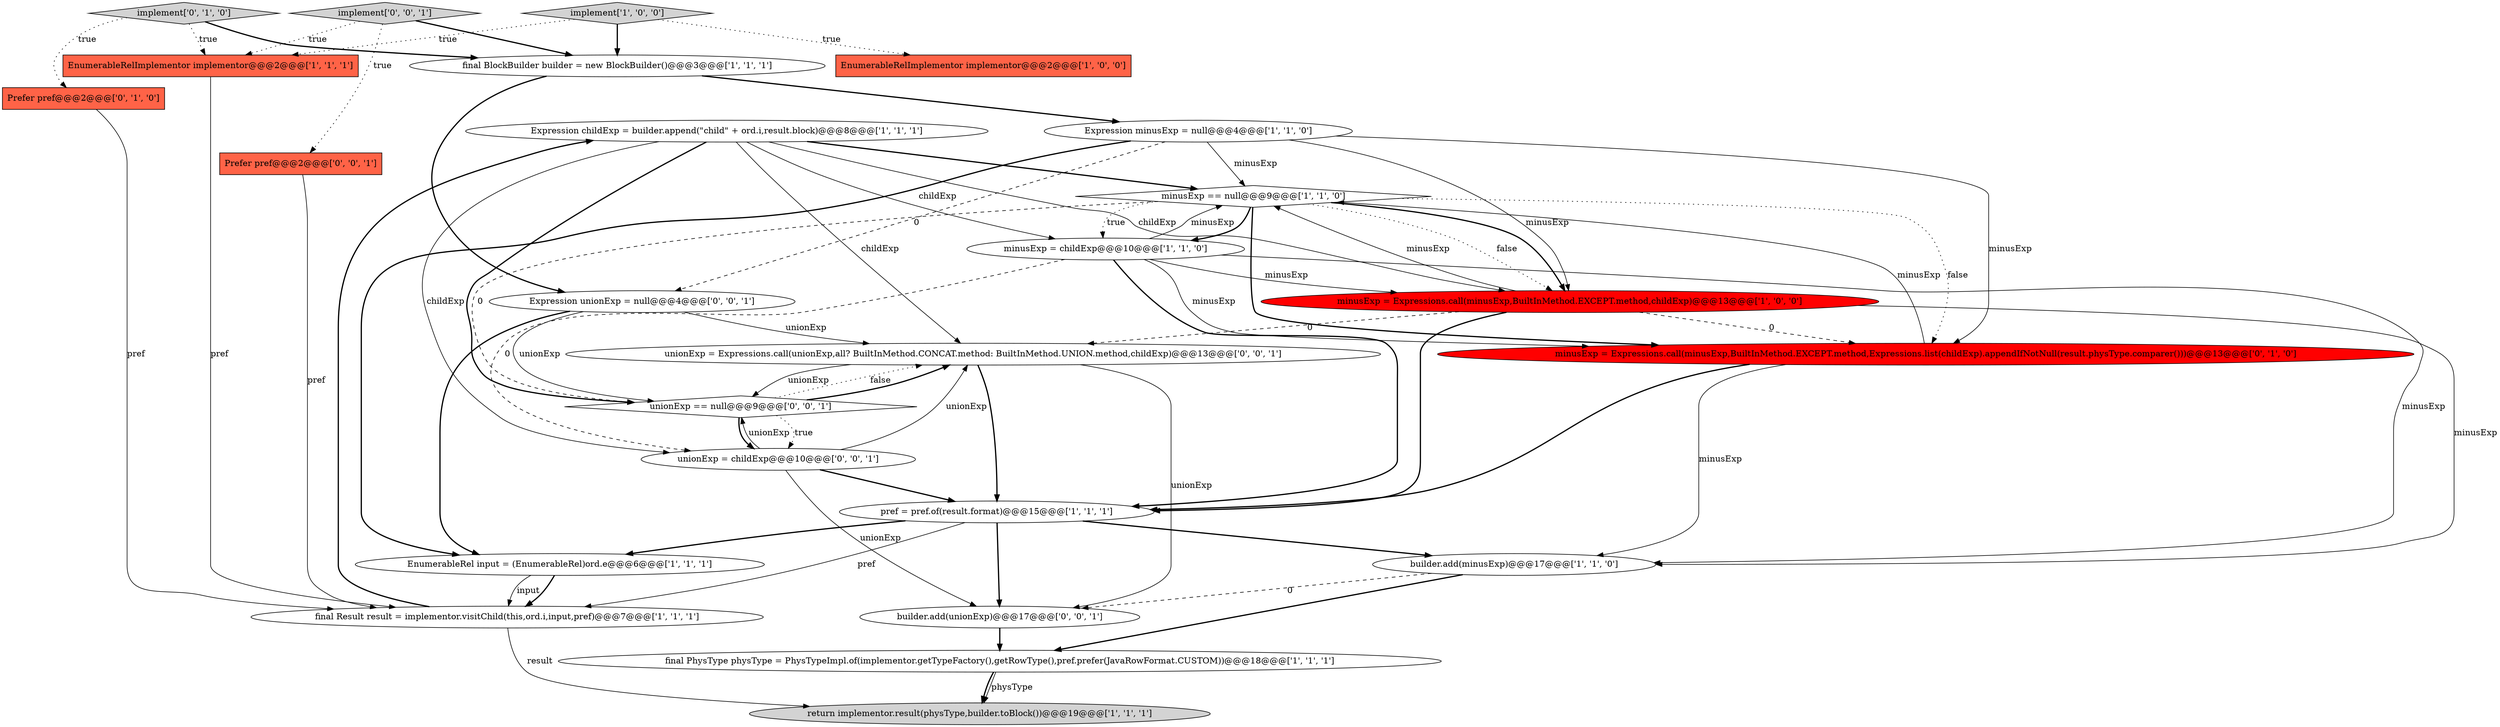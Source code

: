 digraph {
11 [style = filled, label = "Expression childExp = builder.append(\"child\" + ord.i,result.block)@@@8@@@['1', '1', '1']", fillcolor = white, shape = ellipse image = "AAA0AAABBB1BBB"];
8 [style = filled, label = "pref = pref.of(result.format)@@@15@@@['1', '1', '1']", fillcolor = white, shape = ellipse image = "AAA0AAABBB1BBB"];
5 [style = filled, label = "minusExp == null@@@9@@@['1', '1', '0']", fillcolor = white, shape = diamond image = "AAA0AAABBB1BBB"];
17 [style = filled, label = "Prefer pref@@@2@@@['0', '1', '0']", fillcolor = tomato, shape = box image = "AAA0AAABBB2BBB"];
4 [style = filled, label = "builder.add(minusExp)@@@17@@@['1', '1', '0']", fillcolor = white, shape = ellipse image = "AAA0AAABBB1BBB"];
19 [style = filled, label = "builder.add(unionExp)@@@17@@@['0', '0', '1']", fillcolor = white, shape = ellipse image = "AAA0AAABBB3BBB"];
22 [style = filled, label = "unionExp = Expressions.call(unionExp,all? BuiltInMethod.CONCAT.method: BuiltInMethod.UNION.method,childExp)@@@13@@@['0', '0', '1']", fillcolor = white, shape = ellipse image = "AAA0AAABBB3BBB"];
12 [style = filled, label = "Expression minusExp = null@@@4@@@['1', '1', '0']", fillcolor = white, shape = ellipse image = "AAA0AAABBB1BBB"];
14 [style = filled, label = "final PhysType physType = PhysTypeImpl.of(implementor.getTypeFactory(),getRowType(),pref.prefer(JavaRowFormat.CUSTOM))@@@18@@@['1', '1', '1']", fillcolor = white, shape = ellipse image = "AAA0AAABBB1BBB"];
13 [style = filled, label = "minusExp = Expressions.call(minusExp,BuiltInMethod.EXCEPT.method,childExp)@@@13@@@['1', '0', '0']", fillcolor = red, shape = ellipse image = "AAA1AAABBB1BBB"];
23 [style = filled, label = "unionExp == null@@@9@@@['0', '0', '1']", fillcolor = white, shape = diamond image = "AAA0AAABBB3BBB"];
16 [style = filled, label = "minusExp = Expressions.call(minusExp,BuiltInMethod.EXCEPT.method,Expressions.list(childExp).appendIfNotNull(result.physType.comparer()))@@@13@@@['0', '1', '0']", fillcolor = red, shape = ellipse image = "AAA1AAABBB2BBB"];
3 [style = filled, label = "minusExp = childExp@@@10@@@['1', '1', '0']", fillcolor = white, shape = ellipse image = "AAA0AAABBB1BBB"];
0 [style = filled, label = "EnumerableRelImplementor implementor@@@2@@@['1', '0', '0']", fillcolor = tomato, shape = box image = "AAA0AAABBB1BBB"];
21 [style = filled, label = "unionExp = childExp@@@10@@@['0', '0', '1']", fillcolor = white, shape = ellipse image = "AAA0AAABBB3BBB"];
18 [style = filled, label = "Prefer pref@@@2@@@['0', '0', '1']", fillcolor = tomato, shape = box image = "AAA0AAABBB3BBB"];
9 [style = filled, label = "EnumerableRel input = (EnumerableRel)ord.e@@@6@@@['1', '1', '1']", fillcolor = white, shape = ellipse image = "AAA0AAABBB1BBB"];
1 [style = filled, label = "EnumerableRelImplementor implementor@@@2@@@['1', '1', '1']", fillcolor = tomato, shape = box image = "AAA0AAABBB1BBB"];
24 [style = filled, label = "implement['0', '0', '1']", fillcolor = lightgray, shape = diamond image = "AAA0AAABBB3BBB"];
7 [style = filled, label = "final Result result = implementor.visitChild(this,ord.i,input,pref)@@@7@@@['1', '1', '1']", fillcolor = white, shape = ellipse image = "AAA0AAABBB1BBB"];
10 [style = filled, label = "implement['1', '0', '0']", fillcolor = lightgray, shape = diamond image = "AAA0AAABBB1BBB"];
15 [style = filled, label = "implement['0', '1', '0']", fillcolor = lightgray, shape = diamond image = "AAA0AAABBB2BBB"];
6 [style = filled, label = "return implementor.result(physType,builder.toBlock())@@@19@@@['1', '1', '1']", fillcolor = lightgray, shape = ellipse image = "AAA0AAABBB1BBB"];
2 [style = filled, label = "final BlockBuilder builder = new BlockBuilder()@@@3@@@['1', '1', '1']", fillcolor = white, shape = ellipse image = "AAA0AAABBB1BBB"];
20 [style = filled, label = "Expression unionExp = null@@@4@@@['0', '0', '1']", fillcolor = white, shape = ellipse image = "AAA0AAABBB3BBB"];
5->3 [style = bold, label=""];
24->1 [style = dotted, label="true"];
11->3 [style = solid, label="childExp"];
3->5 [style = solid, label="minusExp"];
21->19 [style = solid, label="unionExp"];
7->11 [style = bold, label=""];
4->14 [style = bold, label=""];
15->2 [style = bold, label=""];
2->20 [style = bold, label=""];
12->20 [style = dashed, label="0"];
17->7 [style = solid, label="pref"];
24->2 [style = bold, label=""];
13->4 [style = solid, label="minusExp"];
16->8 [style = bold, label=""];
20->9 [style = bold, label=""];
23->22 [style = dotted, label="false"];
12->5 [style = solid, label="minusExp"];
7->6 [style = solid, label="result"];
8->19 [style = bold, label=""];
5->23 [style = dashed, label="0"];
13->5 [style = solid, label="minusExp"];
3->21 [style = dashed, label="0"];
21->22 [style = solid, label="unionExp"];
23->21 [style = dotted, label="true"];
21->8 [style = bold, label=""];
9->7 [style = solid, label="input"];
3->4 [style = solid, label="minusExp"];
21->23 [style = solid, label="unionExp"];
14->6 [style = solid, label="physType"];
5->3 [style = dotted, label="true"];
22->19 [style = solid, label="unionExp"];
1->7 [style = solid, label="pref"];
22->23 [style = solid, label="unionExp"];
12->9 [style = bold, label=""];
9->7 [style = bold, label=""];
20->22 [style = solid, label="unionExp"];
8->7 [style = solid, label="pref"];
2->12 [style = bold, label=""];
12->13 [style = solid, label="minusExp"];
15->17 [style = dotted, label="true"];
5->16 [style = bold, label=""];
22->8 [style = bold, label=""];
11->13 [style = solid, label="childExp"];
16->4 [style = solid, label="minusExp"];
11->5 [style = bold, label=""];
11->21 [style = solid, label="childExp"];
5->13 [style = dotted, label="false"];
23->22 [style = bold, label=""];
19->14 [style = bold, label=""];
3->13 [style = solid, label="minusExp"];
23->21 [style = bold, label=""];
15->1 [style = dotted, label="true"];
20->23 [style = solid, label="unionExp"];
5->13 [style = bold, label=""];
3->8 [style = bold, label=""];
5->16 [style = dotted, label="false"];
18->7 [style = solid, label="pref"];
12->16 [style = solid, label="minusExp"];
11->22 [style = solid, label="childExp"];
8->9 [style = bold, label=""];
10->0 [style = dotted, label="true"];
4->19 [style = dashed, label="0"];
16->5 [style = solid, label="minusExp"];
10->2 [style = bold, label=""];
10->1 [style = dotted, label="true"];
8->4 [style = bold, label=""];
13->8 [style = bold, label=""];
11->23 [style = bold, label=""];
3->16 [style = solid, label="minusExp"];
13->22 [style = dashed, label="0"];
14->6 [style = bold, label=""];
24->18 [style = dotted, label="true"];
13->16 [style = dashed, label="0"];
}

